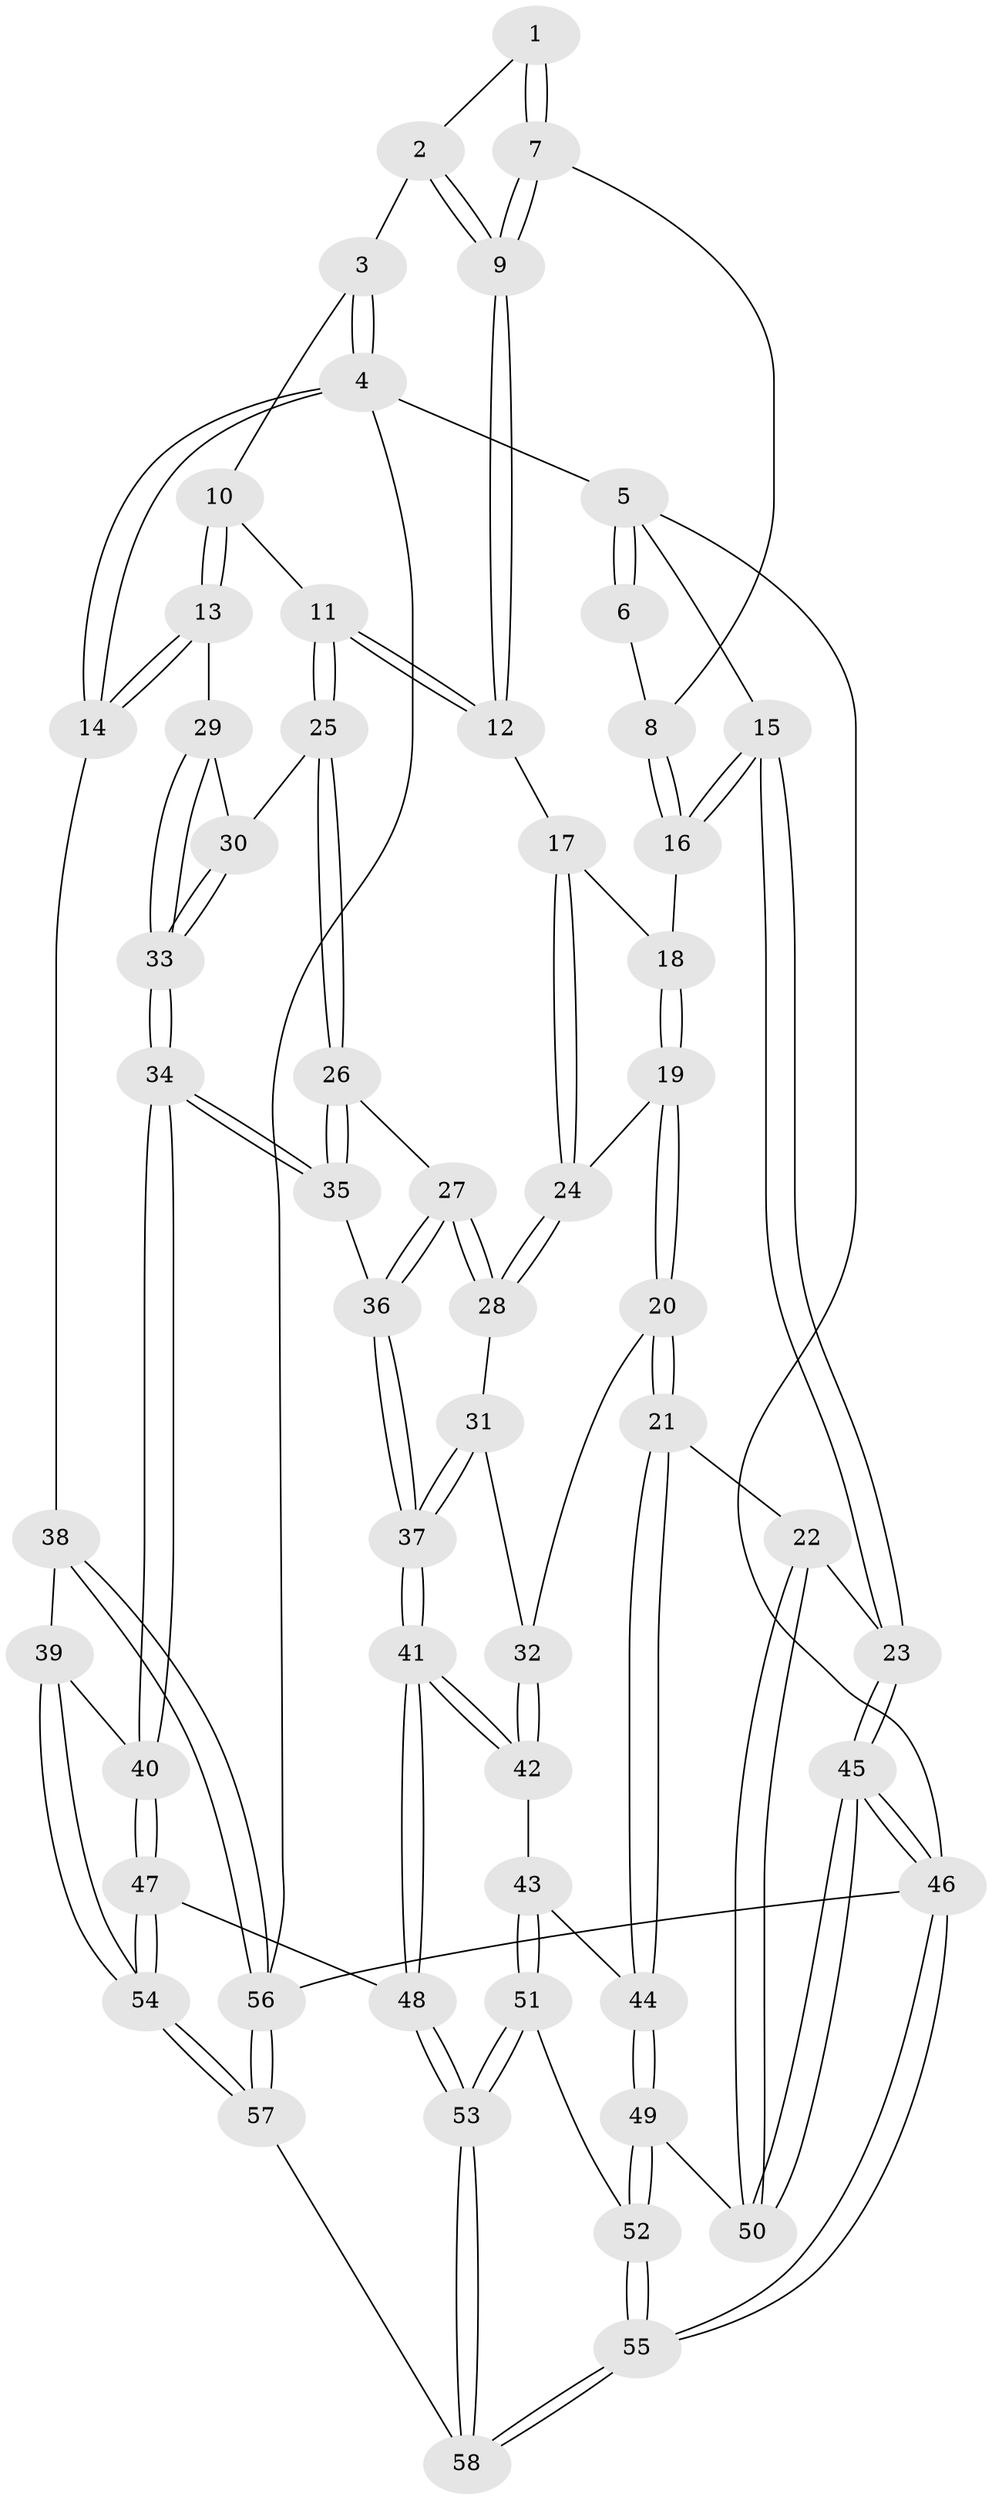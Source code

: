 // coarse degree distribution, {3: 0.29411764705882354, 5: 0.23529411764705882, 4: 0.4117647058823529, 6: 0.058823529411764705}
// Generated by graph-tools (version 1.1) at 2025/52/02/27/25 19:52:39]
// undirected, 58 vertices, 142 edges
graph export_dot {
graph [start="1"]
  node [color=gray90,style=filled];
  1 [pos="+0.6234177620840812+0"];
  2 [pos="+0.7308872821786158+0"];
  3 [pos="+0.7484192031088711+0"];
  4 [pos="+1+0"];
  5 [pos="+0+0"];
  6 [pos="+0.41776683472876924+0"];
  7 [pos="+0.4839027328973361+0.10588137995057681"];
  8 [pos="+0.3929102926754722+0.0864868535175676"];
  9 [pos="+0.5990896763200091+0.14479117809455563"];
  10 [pos="+0.8131415709312865+0"];
  11 [pos="+0.6791108543751938+0.2855791128047128"];
  12 [pos="+0.6220772519590847+0.24688351979037235"];
  13 [pos="+0.9860948452546765+0.32013462224142514"];
  14 [pos="+1+0.36245332774953837"];
  15 [pos="+0+0.24878980077230922"];
  16 [pos="+0.29906714377729304+0.19707511889521834"];
  17 [pos="+0.5125155330933927+0.2818457864075572"];
  18 [pos="+0.32012403220027935+0.21197851298289613"];
  19 [pos="+0.3968681109129761+0.4003451013151608"];
  20 [pos="+0.3204715274767248+0.493761985935273"];
  21 [pos="+0.22993922487432852+0.5075594623535483"];
  22 [pos="+0.02729399268780697+0.39085412522953805"];
  23 [pos="+0+0.31973794264490507"];
  24 [pos="+0.47092200724298233+0.3868087810295711"];
  25 [pos="+0.730636582552241+0.33369827924212625"];
  26 [pos="+0.6757956177421517+0.4208346473293238"];
  27 [pos="+0.5730010134270395+0.4825573048471799"];
  28 [pos="+0.5211646103131087+0.47140939758130557"];
  29 [pos="+0.926255111827058+0.3269043910293141"];
  30 [pos="+0.7460797135910363+0.33410148698007147"];
  31 [pos="+0.46573966285945306+0.5079643427486545"];
  32 [pos="+0.38965537362144714+0.5217523368554149"];
  33 [pos="+0.7813772347494286+0.56652234735341"];
  34 [pos="+0.7554749647036685+0.6667864938225406"];
  35 [pos="+0.7176374682712616+0.6090434972941792"];
  36 [pos="+0.5748879277818438+0.5686868353540289"];
  37 [pos="+0.5188343568019046+0.6761348384962902"];
  38 [pos="+1+0.6124191911796355"];
  39 [pos="+1+0.6379768848299261"];
  40 [pos="+0.7810370126978491+0.7314259548971832"];
  41 [pos="+0.5052714551100164+0.7246535580947476"];
  42 [pos="+0.46502293615790213+0.7040834722321229"];
  43 [pos="+0.34653204225150486+0.6895826277109435"];
  44 [pos="+0.263236550408781+0.614948019885617"];
  45 [pos="+0+0.7407380947840503"];
  46 [pos="+0+1"];
  47 [pos="+0.7389066577508271+0.7803952339409046"];
  48 [pos="+0.561096135639216+0.818590653032257"];
  49 [pos="+0.1593930723777658+0.8008788648777005"];
  50 [pos="+0.14323432484290866+0.7897994071696404"];
  51 [pos="+0.2644547115700502+0.8317522610312885"];
  52 [pos="+0.17364760887335182+0.8262835317254366"];
  53 [pos="+0.47675114015738324+0.9657567052952039"];
  54 [pos="+0.8646148217892937+1"];
  55 [pos="+0+1"];
  56 [pos="+1+1"];
  57 [pos="+0.9439314412401708+1"];
  58 [pos="+0.4590394382195927+1"];
  1 -- 2;
  1 -- 7;
  1 -- 7;
  2 -- 3;
  2 -- 9;
  2 -- 9;
  3 -- 4;
  3 -- 4;
  3 -- 10;
  4 -- 5;
  4 -- 14;
  4 -- 14;
  4 -- 56;
  5 -- 6;
  5 -- 6;
  5 -- 15;
  5 -- 46;
  6 -- 8;
  7 -- 8;
  7 -- 9;
  7 -- 9;
  8 -- 16;
  8 -- 16;
  9 -- 12;
  9 -- 12;
  10 -- 11;
  10 -- 13;
  10 -- 13;
  11 -- 12;
  11 -- 12;
  11 -- 25;
  11 -- 25;
  12 -- 17;
  13 -- 14;
  13 -- 14;
  13 -- 29;
  14 -- 38;
  15 -- 16;
  15 -- 16;
  15 -- 23;
  15 -- 23;
  16 -- 18;
  17 -- 18;
  17 -- 24;
  17 -- 24;
  18 -- 19;
  18 -- 19;
  19 -- 20;
  19 -- 20;
  19 -- 24;
  20 -- 21;
  20 -- 21;
  20 -- 32;
  21 -- 22;
  21 -- 44;
  21 -- 44;
  22 -- 23;
  22 -- 50;
  22 -- 50;
  23 -- 45;
  23 -- 45;
  24 -- 28;
  24 -- 28;
  25 -- 26;
  25 -- 26;
  25 -- 30;
  26 -- 27;
  26 -- 35;
  26 -- 35;
  27 -- 28;
  27 -- 28;
  27 -- 36;
  27 -- 36;
  28 -- 31;
  29 -- 30;
  29 -- 33;
  29 -- 33;
  30 -- 33;
  30 -- 33;
  31 -- 32;
  31 -- 37;
  31 -- 37;
  32 -- 42;
  32 -- 42;
  33 -- 34;
  33 -- 34;
  34 -- 35;
  34 -- 35;
  34 -- 40;
  34 -- 40;
  35 -- 36;
  36 -- 37;
  36 -- 37;
  37 -- 41;
  37 -- 41;
  38 -- 39;
  38 -- 56;
  38 -- 56;
  39 -- 40;
  39 -- 54;
  39 -- 54;
  40 -- 47;
  40 -- 47;
  41 -- 42;
  41 -- 42;
  41 -- 48;
  41 -- 48;
  42 -- 43;
  43 -- 44;
  43 -- 51;
  43 -- 51;
  44 -- 49;
  44 -- 49;
  45 -- 46;
  45 -- 46;
  45 -- 50;
  45 -- 50;
  46 -- 55;
  46 -- 55;
  46 -- 56;
  47 -- 48;
  47 -- 54;
  47 -- 54;
  48 -- 53;
  48 -- 53;
  49 -- 50;
  49 -- 52;
  49 -- 52;
  51 -- 52;
  51 -- 53;
  51 -- 53;
  52 -- 55;
  52 -- 55;
  53 -- 58;
  53 -- 58;
  54 -- 57;
  54 -- 57;
  55 -- 58;
  55 -- 58;
  56 -- 57;
  56 -- 57;
  57 -- 58;
}
